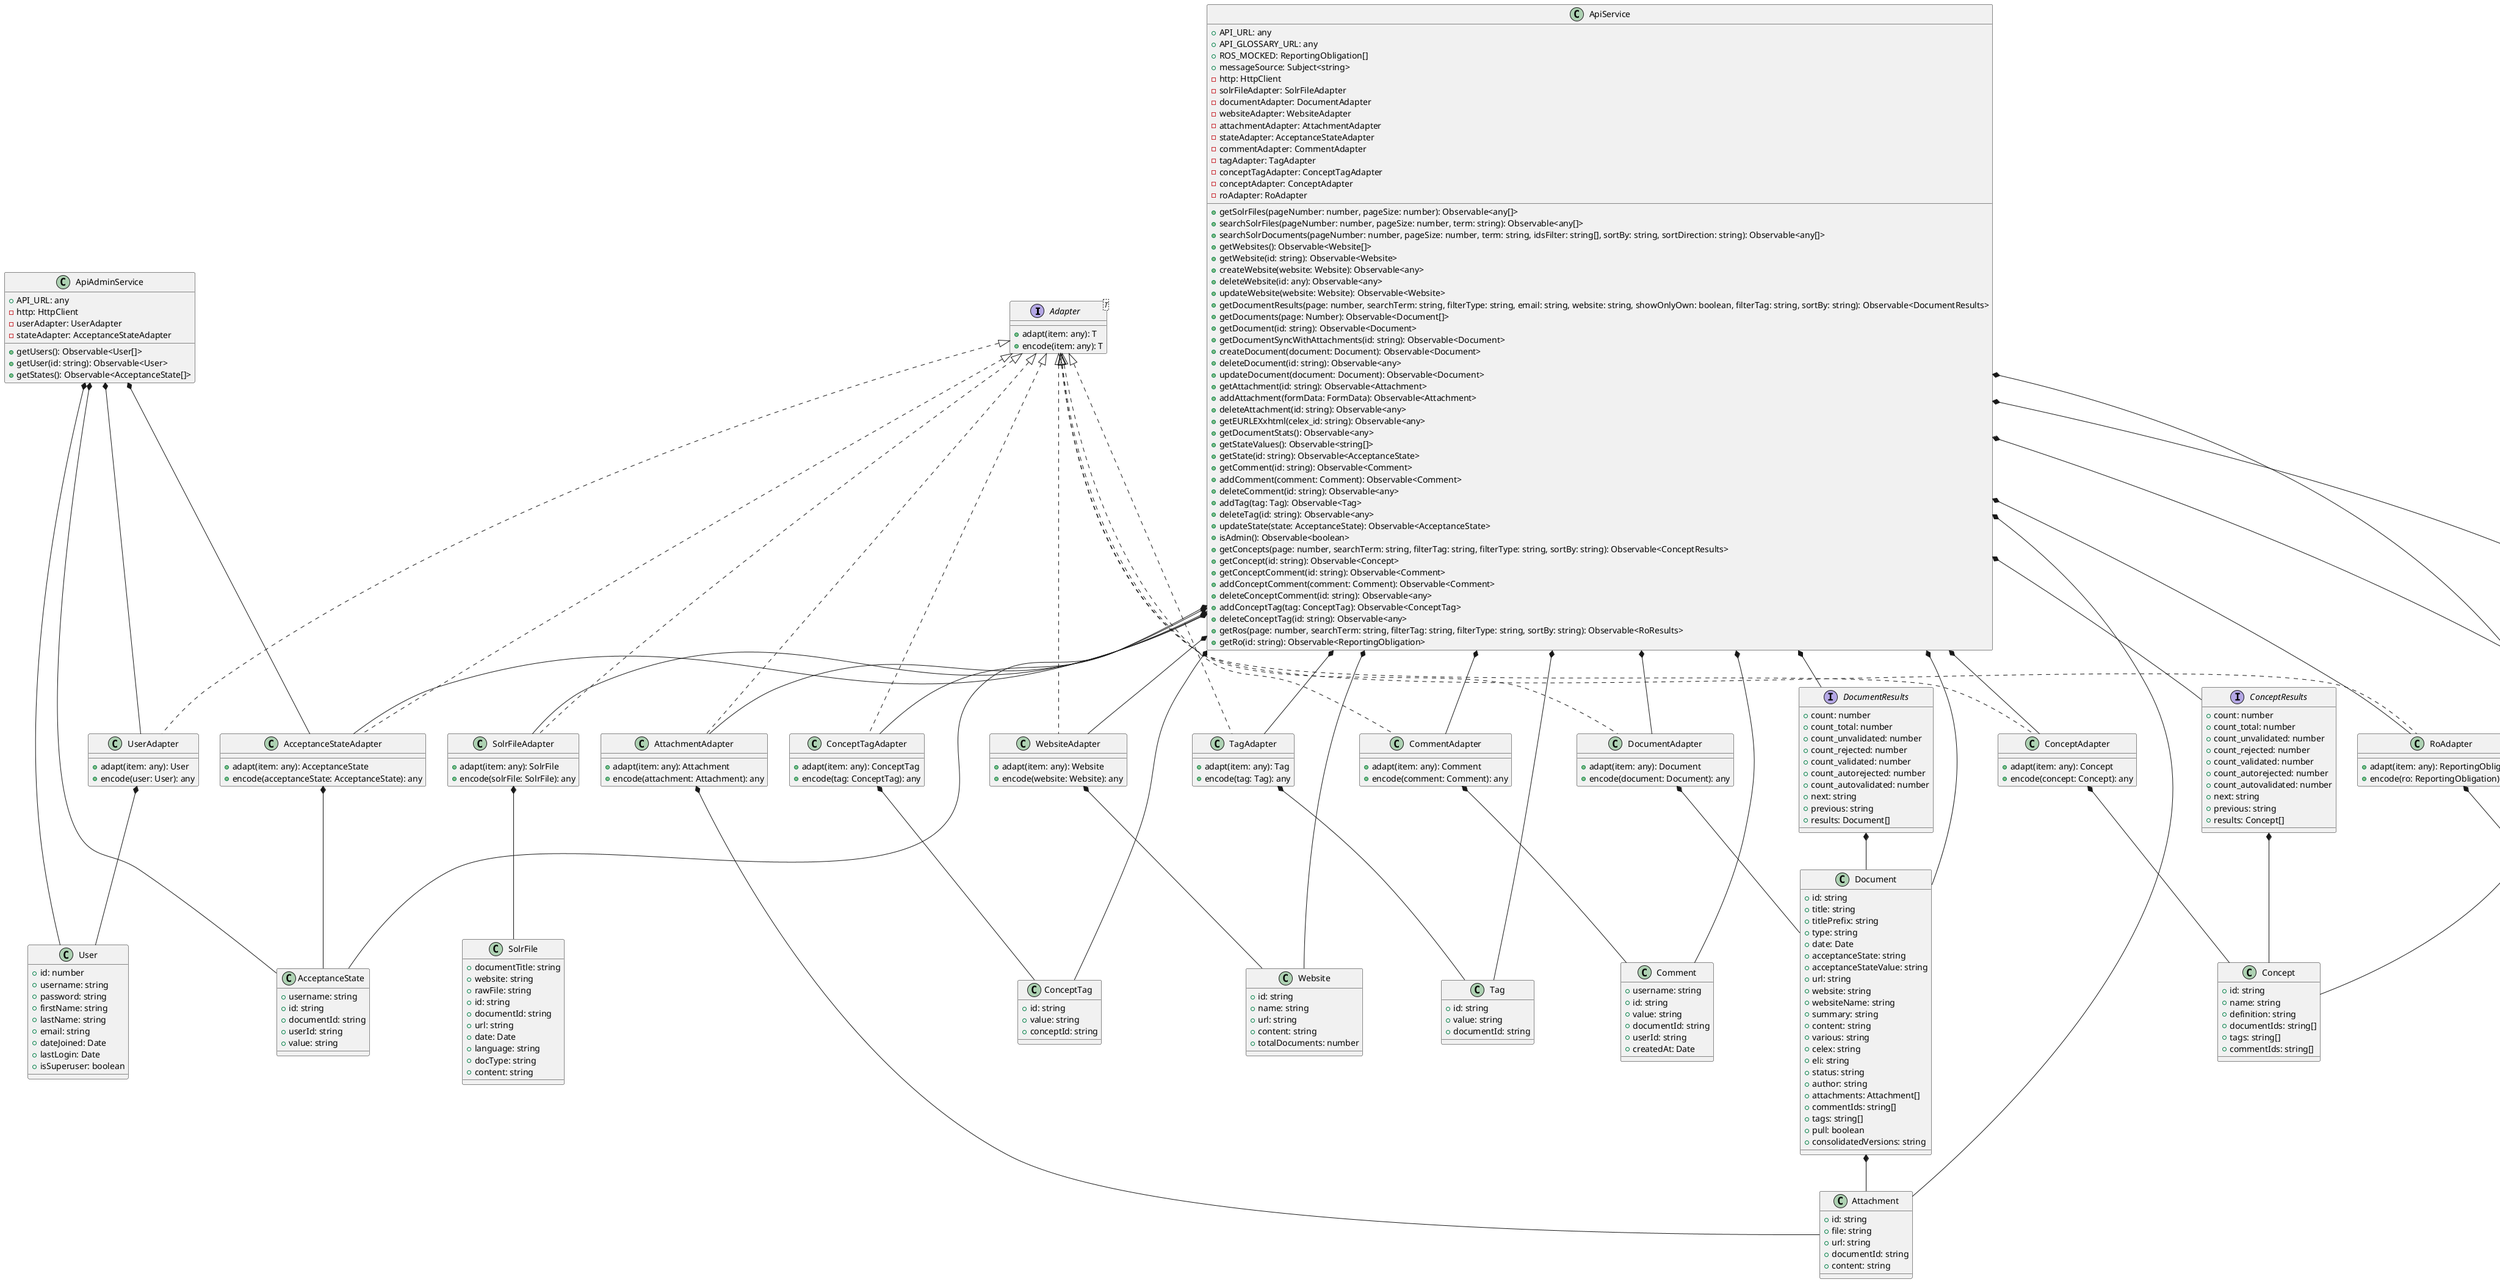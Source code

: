 @startuml
interface Adapter<T> {
    +adapt(item: any): T
    +encode(item: any): T
}
class SolrFile {
    +documentTitle: string
    +website: string
    +rawFile: string
    +id: string
    +documentId: string
    +url: string
    +date: Date
    +language: string
    +docType: string
    +content: string
}
class SolrFileAdapter implements Adapter {
    +adapt(item: any): SolrFile
    +encode(solrFile: SolrFile): any
}
class Attachment {
    +id: string
    +file: string
    +url: string
    +documentId: string
    +content: string
}
class AttachmentAdapter implements Adapter {
    +adapt(item: any): Attachment
    +encode(attachment: Attachment): any
}
interface DocumentResults {
    +count: number
    +count_total: number
    +count_unvalidated: number
    +count_rejected: number
    +count_validated: number
    +count_autorejected: number
    +count_autovalidated: number
    +next: string
    +previous: string
    +results: Document[]
}
class Document {
    +id: string
    +title: string
    +titlePrefix: string
    +type: string
    +date: Date
    +acceptanceState: string
    +acceptanceStateValue: string
    +url: string
    +website: string
    +websiteName: string
    +summary: string
    +content: string
    +various: string
    +celex: string
    +eli: string
    +status: string
    +author: string
    +attachments: Attachment[]
    +commentIds: string[]
    +tags: string[]
    +pull: boolean
    +consolidatedVersions: string
}
class DocumentAdapter implements Adapter {
    +adapt(item: any): Document
    +encode(document: Document): any
}
class Website {
    +id: string
    +name: string
    +url: string
    +content: string
    +totalDocuments: number
}
class WebsiteAdapter implements Adapter {
    +adapt(item: any): Website
    +encode(website: Website): any
}
class AcceptanceState {
    +username: string
    +id: string
    +documentId: string
    +userId: string
    +value: string
}
class AcceptanceStateAdapter implements Adapter {
    +adapt(item: any): AcceptanceState
    +encode(acceptanceState: AcceptanceState): any
}
class Comment {
    +username: string
    +id: string
    +value: string
    +documentId: string
    +userId: string
    +createdAt: Date
}
class CommentAdapter implements Adapter {
    +adapt(item: any): Comment
    +encode(comment: Comment): any
}
class Tag {
    +id: string
    +value: string
    +documentId: string
}
class TagAdapter implements Adapter {
    +adapt(item: any): Tag
    +encode(tag: Tag): any
}
interface ConceptResults {
    +count: number
    +count_total: number
    +count_unvalidated: number
    +count_rejected: number
    +count_validated: number
    +count_autorejected: number
    +count_autovalidated: number
    +next: string
    +previous: string
    +results: Concept[]
}
class Concept {
    +id: string
    +name: string
    +definition: string
    +documentIds: string[]
    +tags: string[]
    +commentIds: string[]
}
class ConceptAdapter implements Adapter {
    +adapt(item: any): Concept
    +encode(concept: Concept): any
}
class ConceptTag {
    +id: string
    +value: string
    +conceptId: string
}
class ConceptTagAdapter implements Adapter {
    +adapt(item: any): ConceptTag
    +encode(tag: ConceptTag): any
}
class RoResults {
    +count: number
    +count_unvalidated: number
    +count_total: number
    +count_rejected: number
    +count_validated: number
    +count_autorejected: number
    +count_autovalidated: number
    +next: string
    +previous: string
    +results: ReportingObligation[]
}
class ReportingObligation {
    +id: string
    +name: string
    +obligation: string
    +documentIds: string[]
    +tags: string[]
    +commentIds: string[]
}
class RoAdapter implements Adapter {
    +adapt(item: any): ReportingObligation
    +encode(ro: ReportingObligation): any
}
class ApiService {
    +API_URL: any
    +API_GLOSSARY_URL: any
    +ROS_MOCKED: ReportingObligation[]
    +messageSource: Subject<string>
    -http: HttpClient
    -solrFileAdapter: SolrFileAdapter
    -documentAdapter: DocumentAdapter
    -websiteAdapter: WebsiteAdapter
    -attachmentAdapter: AttachmentAdapter
    -stateAdapter: AcceptanceStateAdapter
    -commentAdapter: CommentAdapter
    -tagAdapter: TagAdapter
    -conceptTagAdapter: ConceptTagAdapter
    -conceptAdapter: ConceptAdapter
    -roAdapter: RoAdapter
    +getSolrFiles(pageNumber: number, pageSize: number): Observable<any[]>
    +searchSolrFiles(pageNumber: number, pageSize: number, term: string): Observable<any[]>
    +searchSolrDocuments(pageNumber: number, pageSize: number, term: string, idsFilter: string[], sortBy: string, sortDirection: string): Observable<any[]>
    +getWebsites(): Observable<Website[]>
    +getWebsite(id: string): Observable<Website>
    +createWebsite(website: Website): Observable<any>
    +deleteWebsite(id: any): Observable<any>
    +updateWebsite(website: Website): Observable<Website>
    +getDocumentResults(page: number, searchTerm: string, filterType: string, email: string, website: string, showOnlyOwn: boolean, filterTag: string, sortBy: string): Observable<DocumentResults>
    +getDocuments(page: Number): Observable<Document[]>
    +getDocument(id: string): Observable<Document>
    +getDocumentSyncWithAttachments(id: string): Observable<Document>
    +createDocument(document: Document): Observable<Document>
    +deleteDocument(id: string): Observable<any>
    +updateDocument(document: Document): Observable<Document>
    +getAttachment(id: string): Observable<Attachment>
    +addAttachment(formData: FormData): Observable<Attachment>
    +deleteAttachment(id: string): Observable<any>
    +getEURLEXxhtml(celex_id: string): Observable<any>
    +getDocumentStats(): Observable<any>
    +getStateValues(): Observable<string[]>
    +getState(id: string): Observable<AcceptanceState>
    +getComment(id: string): Observable<Comment>
    +addComment(comment: Comment): Observable<Comment>
    +deleteComment(id: string): Observable<any>
    +addTag(tag: Tag): Observable<Tag>
    +deleteTag(id: string): Observable<any>
    +updateState(state: AcceptanceState): Observable<AcceptanceState>
    +isAdmin(): Observable<boolean>
    +getConcepts(page: number, searchTerm: string, filterTag: string, filterType: string, sortBy: string): Observable<ConceptResults>
    +getConcept(id: string): Observable<Concept>
    +getConceptComment(id: string): Observable<Comment>
    +addConceptComment(comment: Comment): Observable<Comment>
    +deleteConceptComment(id: string): Observable<any>
    +addConceptTag(tag: ConceptTag): Observable<ConceptTag>
    +deleteConceptTag(id: string): Observable<any>
    +getRos(page: number, searchTerm: string, filterTag: string, filterType: string, sortBy: string): Observable<RoResults>
    +getRo(id: string): Observable<ReportingObligation>
}
class User {
    +id: number
    +username: string
    +password: string
    +firstName: string
    +lastName: string
    +email: string
    +dateJoined: Date
    +lastLogin: Date
    +isSuperuser: boolean
}
class UserAdapter implements Adapter {
    +adapt(item: any): User
    +encode(user: User): any
}
class ApiAdminService {
    +API_URL: any
    -http: HttpClient
    -userAdapter: UserAdapter
    -stateAdapter: AcceptanceStateAdapter
    +getUsers(): Observable<User[]>
    +getUser(id: string): Observable<User>
    +getStates(): Observable<AcceptanceState[]>
}
class DjangoUser {
    +username: string
    +access_token: string
    +expires_in: number
    +token_type: string
    +scope: string
    +refresh_token: string
}
class AuthenticationService {
    -currentDjangoUserSubject: BehaviorSubject<DjangoUser>
    +currentDjangoUser: Observable<DjangoUser>
    -http: HttpClient
    +currentDjangoUserValue: DjangoUser
    +login(username: any, password: any): Observable<any>
    +signInWithGoogle(userData: SocialUser): Observable<any>
    +logout(): void
}

SolrFileAdapter *-- SolrFile
AttachmentAdapter *-- Attachment
DocumentResults *-- Document
Document *-- Attachment
DocumentAdapter *-- Document
WebsiteAdapter *-- Website
AcceptanceStateAdapter *-- AcceptanceState
CommentAdapter *-- Comment
TagAdapter *-- Tag
ConceptResults *-- Concept
ConceptAdapter *-- Concept
ConceptTagAdapter *-- ConceptTag
RoResults *-- ReportingObligation
RoAdapter *-- ReportingObligation
ApiService *-- ReportingObligation
ApiService *-- SolrFileAdapter
ApiService *-- DocumentAdapter
ApiService *-- WebsiteAdapter
ApiService *-- AttachmentAdapter
ApiService *-- AcceptanceStateAdapter
ApiService *-- CommentAdapter
ApiService *-- TagAdapter
ApiService *-- ConceptTagAdapter
ApiService *-- ConceptAdapter
ApiService *-- RoAdapter
ApiService *-- Website
ApiService *-- DocumentResults
ApiService *-- Document
ApiService *-- Attachment
ApiService *-- AcceptanceState
ApiService *-- Comment
ApiService *-- Tag
ApiService *-- ConceptResults
ApiService *-- Concept
ApiService *-- ConceptTag
ApiService *-- RoResults
UserAdapter *-- User
ApiAdminService *-- UserAdapter
ApiAdminService *-- AcceptanceStateAdapter
ApiAdminService *-- User
ApiAdminService *-- AcceptanceState
AuthenticationService *-- DjangoUser
@enduml